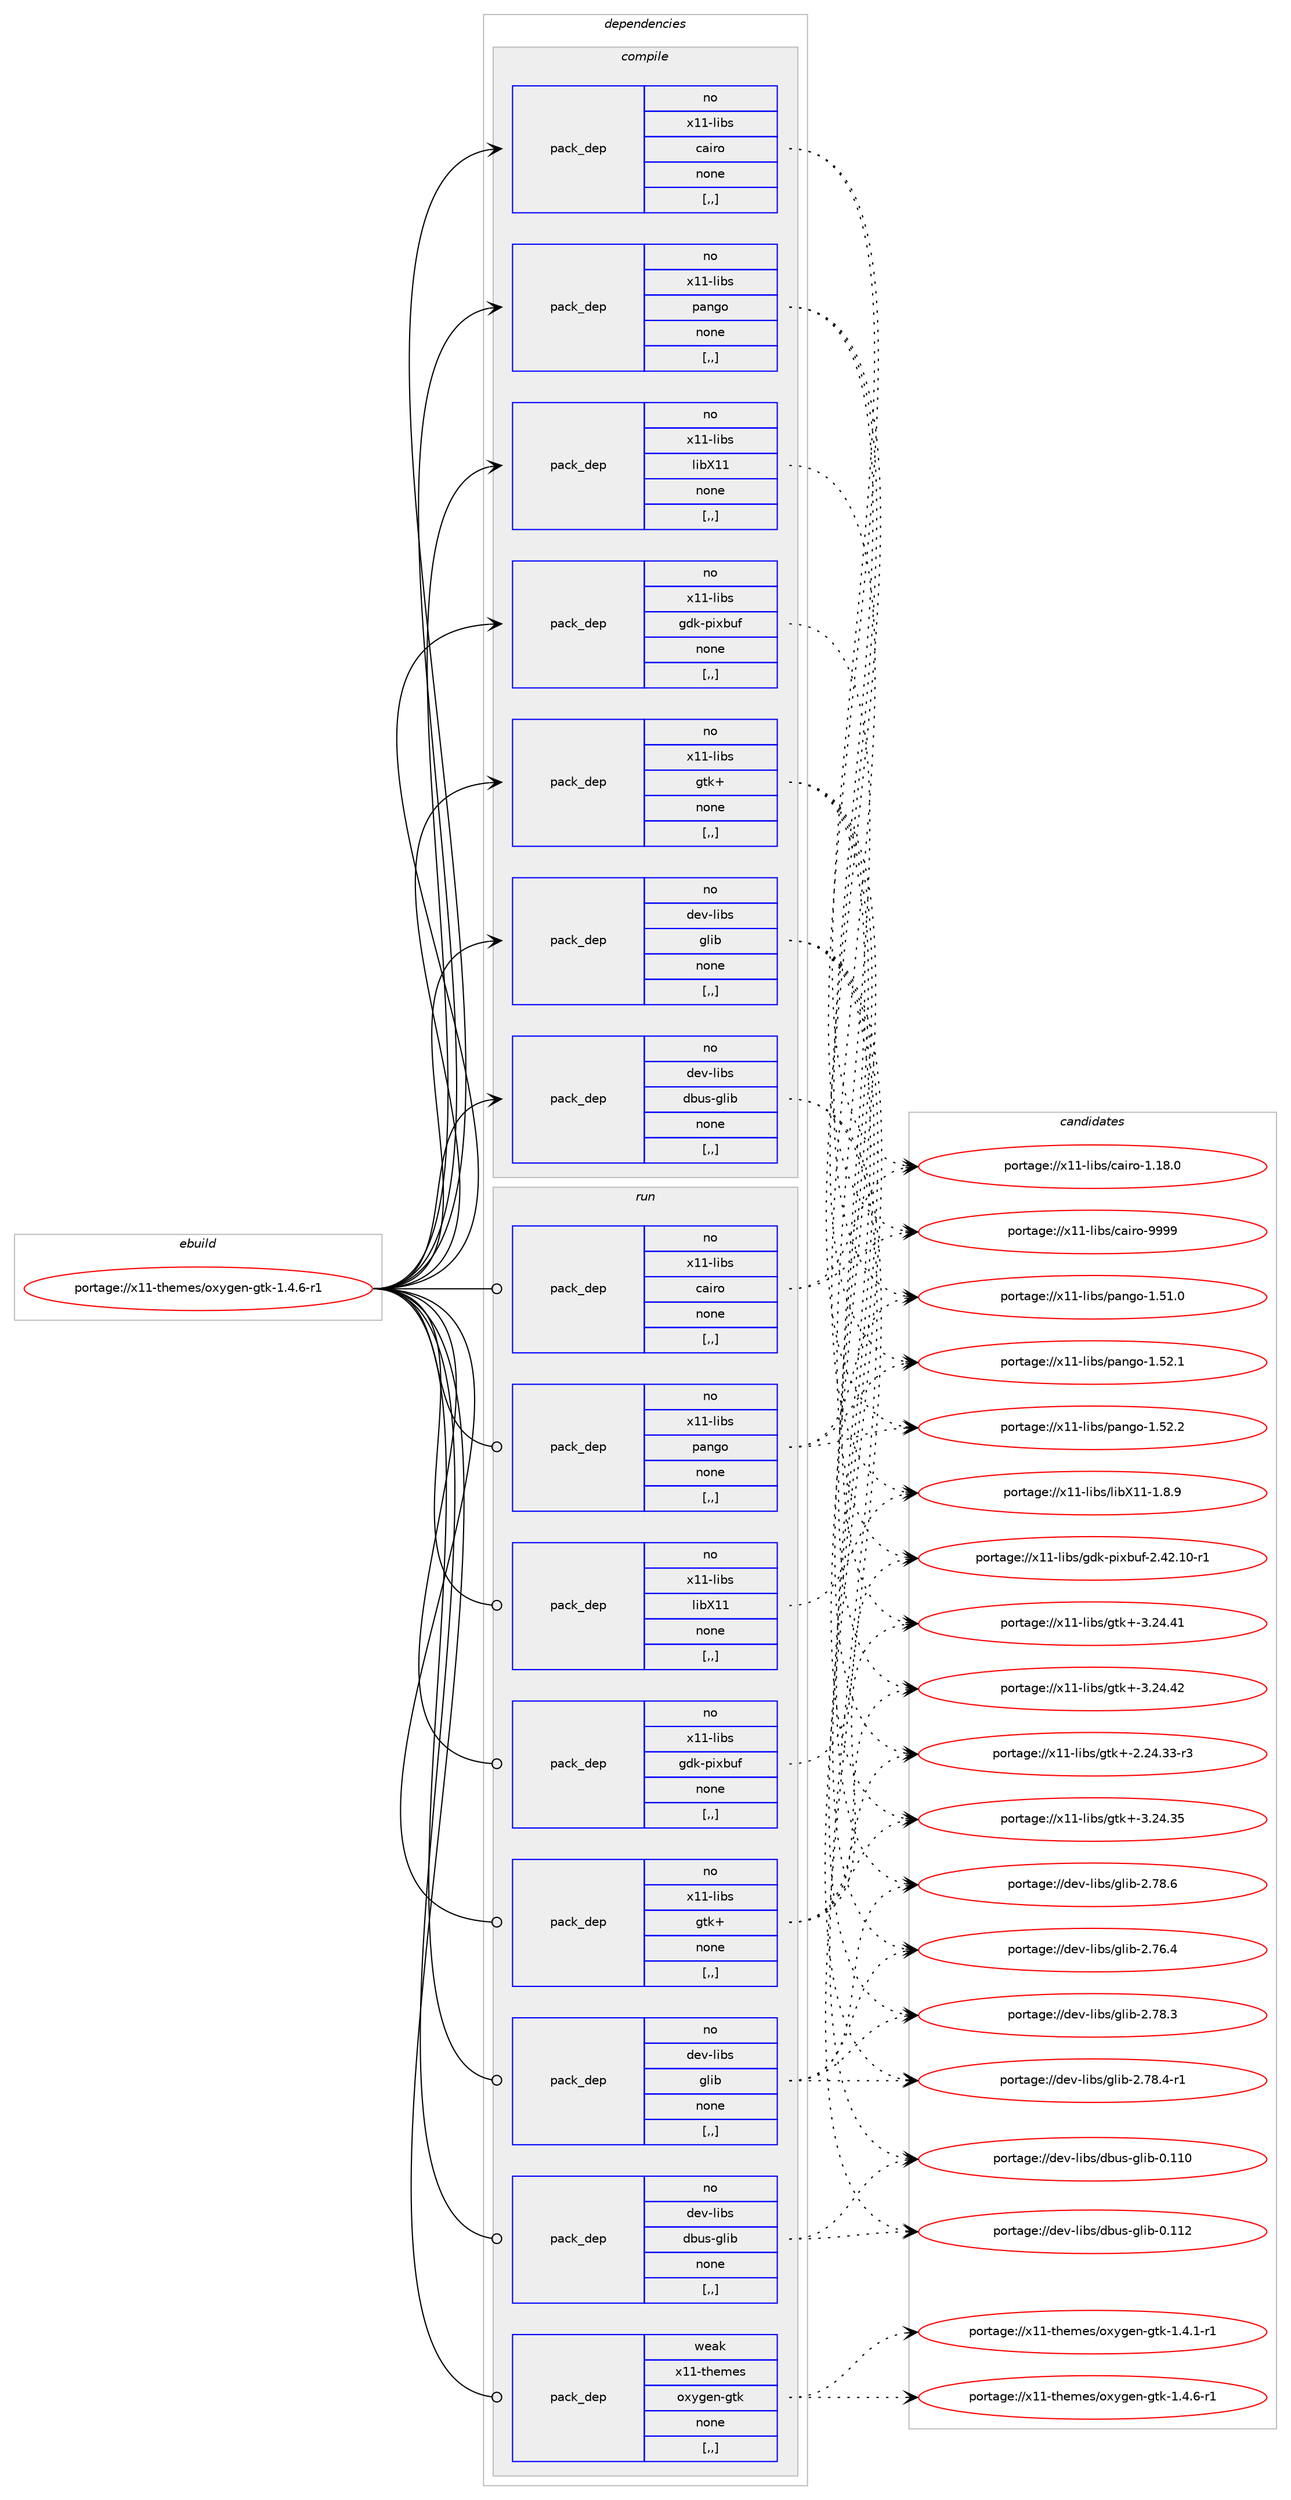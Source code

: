 digraph prolog {

# *************
# Graph options
# *************

newrank=true;
concentrate=true;
compound=true;
graph [rankdir=LR,fontname=Helvetica,fontsize=10,ranksep=1.5];#, ranksep=2.5, nodesep=0.2];
edge  [arrowhead=vee];
node  [fontname=Helvetica,fontsize=10];

# **********
# The ebuild
# **********

subgraph cluster_leftcol {
color=gray;
rank=same;
label=<<i>ebuild</i>>;
id [label="portage://x11-themes/oxygen-gtk-1.4.6-r1", color=red, width=4, href="../x11-themes/oxygen-gtk-1.4.6-r1.svg"];
}

# ****************
# The dependencies
# ****************

subgraph cluster_midcol {
color=gray;
label=<<i>dependencies</i>>;
subgraph cluster_compile {
fillcolor="#eeeeee";
style=filled;
label=<<i>compile</i>>;
subgraph pack334092 {
dependency457893 [label=<<TABLE BORDER="0" CELLBORDER="1" CELLSPACING="0" CELLPADDING="4" WIDTH="220"><TR><TD ROWSPAN="6" CELLPADDING="30">pack_dep</TD></TR><TR><TD WIDTH="110">no</TD></TR><TR><TD>dev-libs</TD></TR><TR><TD>dbus-glib</TD></TR><TR><TD>none</TD></TR><TR><TD>[,,]</TD></TR></TABLE>>, shape=none, color=blue];
}
id:e -> dependency457893:w [weight=20,style="solid",arrowhead="vee"];
subgraph pack334093 {
dependency457894 [label=<<TABLE BORDER="0" CELLBORDER="1" CELLSPACING="0" CELLPADDING="4" WIDTH="220"><TR><TD ROWSPAN="6" CELLPADDING="30">pack_dep</TD></TR><TR><TD WIDTH="110">no</TD></TR><TR><TD>dev-libs</TD></TR><TR><TD>glib</TD></TR><TR><TD>none</TD></TR><TR><TD>[,,]</TD></TR></TABLE>>, shape=none, color=blue];
}
id:e -> dependency457894:w [weight=20,style="solid",arrowhead="vee"];
subgraph pack334094 {
dependency457895 [label=<<TABLE BORDER="0" CELLBORDER="1" CELLSPACING="0" CELLPADDING="4" WIDTH="220"><TR><TD ROWSPAN="6" CELLPADDING="30">pack_dep</TD></TR><TR><TD WIDTH="110">no</TD></TR><TR><TD>x11-libs</TD></TR><TR><TD>cairo</TD></TR><TR><TD>none</TD></TR><TR><TD>[,,]</TD></TR></TABLE>>, shape=none, color=blue];
}
id:e -> dependency457895:w [weight=20,style="solid",arrowhead="vee"];
subgraph pack334095 {
dependency457896 [label=<<TABLE BORDER="0" CELLBORDER="1" CELLSPACING="0" CELLPADDING="4" WIDTH="220"><TR><TD ROWSPAN="6" CELLPADDING="30">pack_dep</TD></TR><TR><TD WIDTH="110">no</TD></TR><TR><TD>x11-libs</TD></TR><TR><TD>gdk-pixbuf</TD></TR><TR><TD>none</TD></TR><TR><TD>[,,]</TD></TR></TABLE>>, shape=none, color=blue];
}
id:e -> dependency457896:w [weight=20,style="solid",arrowhead="vee"];
subgraph pack334096 {
dependency457897 [label=<<TABLE BORDER="0" CELLBORDER="1" CELLSPACING="0" CELLPADDING="4" WIDTH="220"><TR><TD ROWSPAN="6" CELLPADDING="30">pack_dep</TD></TR><TR><TD WIDTH="110">no</TD></TR><TR><TD>x11-libs</TD></TR><TR><TD>gtk+</TD></TR><TR><TD>none</TD></TR><TR><TD>[,,]</TD></TR></TABLE>>, shape=none, color=blue];
}
id:e -> dependency457897:w [weight=20,style="solid",arrowhead="vee"];
subgraph pack334097 {
dependency457898 [label=<<TABLE BORDER="0" CELLBORDER="1" CELLSPACING="0" CELLPADDING="4" WIDTH="220"><TR><TD ROWSPAN="6" CELLPADDING="30">pack_dep</TD></TR><TR><TD WIDTH="110">no</TD></TR><TR><TD>x11-libs</TD></TR><TR><TD>libX11</TD></TR><TR><TD>none</TD></TR><TR><TD>[,,]</TD></TR></TABLE>>, shape=none, color=blue];
}
id:e -> dependency457898:w [weight=20,style="solid",arrowhead="vee"];
subgraph pack334098 {
dependency457899 [label=<<TABLE BORDER="0" CELLBORDER="1" CELLSPACING="0" CELLPADDING="4" WIDTH="220"><TR><TD ROWSPAN="6" CELLPADDING="30">pack_dep</TD></TR><TR><TD WIDTH="110">no</TD></TR><TR><TD>x11-libs</TD></TR><TR><TD>pango</TD></TR><TR><TD>none</TD></TR><TR><TD>[,,]</TD></TR></TABLE>>, shape=none, color=blue];
}
id:e -> dependency457899:w [weight=20,style="solid",arrowhead="vee"];
}
subgraph cluster_compileandrun {
fillcolor="#eeeeee";
style=filled;
label=<<i>compile and run</i>>;
}
subgraph cluster_run {
fillcolor="#eeeeee";
style=filled;
label=<<i>run</i>>;
subgraph pack334099 {
dependency457900 [label=<<TABLE BORDER="0" CELLBORDER="1" CELLSPACING="0" CELLPADDING="4" WIDTH="220"><TR><TD ROWSPAN="6" CELLPADDING="30">pack_dep</TD></TR><TR><TD WIDTH="110">no</TD></TR><TR><TD>dev-libs</TD></TR><TR><TD>dbus-glib</TD></TR><TR><TD>none</TD></TR><TR><TD>[,,]</TD></TR></TABLE>>, shape=none, color=blue];
}
id:e -> dependency457900:w [weight=20,style="solid",arrowhead="odot"];
subgraph pack334100 {
dependency457901 [label=<<TABLE BORDER="0" CELLBORDER="1" CELLSPACING="0" CELLPADDING="4" WIDTH="220"><TR><TD ROWSPAN="6" CELLPADDING="30">pack_dep</TD></TR><TR><TD WIDTH="110">no</TD></TR><TR><TD>dev-libs</TD></TR><TR><TD>glib</TD></TR><TR><TD>none</TD></TR><TR><TD>[,,]</TD></TR></TABLE>>, shape=none, color=blue];
}
id:e -> dependency457901:w [weight=20,style="solid",arrowhead="odot"];
subgraph pack334101 {
dependency457902 [label=<<TABLE BORDER="0" CELLBORDER="1" CELLSPACING="0" CELLPADDING="4" WIDTH="220"><TR><TD ROWSPAN="6" CELLPADDING="30">pack_dep</TD></TR><TR><TD WIDTH="110">no</TD></TR><TR><TD>x11-libs</TD></TR><TR><TD>cairo</TD></TR><TR><TD>none</TD></TR><TR><TD>[,,]</TD></TR></TABLE>>, shape=none, color=blue];
}
id:e -> dependency457902:w [weight=20,style="solid",arrowhead="odot"];
subgraph pack334102 {
dependency457903 [label=<<TABLE BORDER="0" CELLBORDER="1" CELLSPACING="0" CELLPADDING="4" WIDTH="220"><TR><TD ROWSPAN="6" CELLPADDING="30">pack_dep</TD></TR><TR><TD WIDTH="110">no</TD></TR><TR><TD>x11-libs</TD></TR><TR><TD>gdk-pixbuf</TD></TR><TR><TD>none</TD></TR><TR><TD>[,,]</TD></TR></TABLE>>, shape=none, color=blue];
}
id:e -> dependency457903:w [weight=20,style="solid",arrowhead="odot"];
subgraph pack334103 {
dependency457904 [label=<<TABLE BORDER="0" CELLBORDER="1" CELLSPACING="0" CELLPADDING="4" WIDTH="220"><TR><TD ROWSPAN="6" CELLPADDING="30">pack_dep</TD></TR><TR><TD WIDTH="110">no</TD></TR><TR><TD>x11-libs</TD></TR><TR><TD>gtk+</TD></TR><TR><TD>none</TD></TR><TR><TD>[,,]</TD></TR></TABLE>>, shape=none, color=blue];
}
id:e -> dependency457904:w [weight=20,style="solid",arrowhead="odot"];
subgraph pack334104 {
dependency457905 [label=<<TABLE BORDER="0" CELLBORDER="1" CELLSPACING="0" CELLPADDING="4" WIDTH="220"><TR><TD ROWSPAN="6" CELLPADDING="30">pack_dep</TD></TR><TR><TD WIDTH="110">no</TD></TR><TR><TD>x11-libs</TD></TR><TR><TD>libX11</TD></TR><TR><TD>none</TD></TR><TR><TD>[,,]</TD></TR></TABLE>>, shape=none, color=blue];
}
id:e -> dependency457905:w [weight=20,style="solid",arrowhead="odot"];
subgraph pack334105 {
dependency457906 [label=<<TABLE BORDER="0" CELLBORDER="1" CELLSPACING="0" CELLPADDING="4" WIDTH="220"><TR><TD ROWSPAN="6" CELLPADDING="30">pack_dep</TD></TR><TR><TD WIDTH="110">no</TD></TR><TR><TD>x11-libs</TD></TR><TR><TD>pango</TD></TR><TR><TD>none</TD></TR><TR><TD>[,,]</TD></TR></TABLE>>, shape=none, color=blue];
}
id:e -> dependency457906:w [weight=20,style="solid",arrowhead="odot"];
subgraph pack334106 {
dependency457907 [label=<<TABLE BORDER="0" CELLBORDER="1" CELLSPACING="0" CELLPADDING="4" WIDTH="220"><TR><TD ROWSPAN="6" CELLPADDING="30">pack_dep</TD></TR><TR><TD WIDTH="110">weak</TD></TR><TR><TD>x11-themes</TD></TR><TR><TD>oxygen-gtk</TD></TR><TR><TD>none</TD></TR><TR><TD>[,,]</TD></TR></TABLE>>, shape=none, color=blue];
}
id:e -> dependency457907:w [weight=20,style="solid",arrowhead="odot"];
}
}

# **************
# The candidates
# **************

subgraph cluster_choices {
rank=same;
color=gray;
label=<<i>candidates</i>>;

subgraph choice334092 {
color=black;
nodesep=1;
choice100101118451081059811547100981171154510310810598454846494948 [label="portage://dev-libs/dbus-glib-0.110", color=red, width=4,href="../dev-libs/dbus-glib-0.110.svg"];
choice100101118451081059811547100981171154510310810598454846494950 [label="portage://dev-libs/dbus-glib-0.112", color=red, width=4,href="../dev-libs/dbus-glib-0.112.svg"];
dependency457893:e -> choice100101118451081059811547100981171154510310810598454846494948:w [style=dotted,weight="100"];
dependency457893:e -> choice100101118451081059811547100981171154510310810598454846494950:w [style=dotted,weight="100"];
}
subgraph choice334093 {
color=black;
nodesep=1;
choice1001011184510810598115471031081059845504655544652 [label="portage://dev-libs/glib-2.76.4", color=red, width=4,href="../dev-libs/glib-2.76.4.svg"];
choice1001011184510810598115471031081059845504655564651 [label="portage://dev-libs/glib-2.78.3", color=red, width=4,href="../dev-libs/glib-2.78.3.svg"];
choice10010111845108105981154710310810598455046555646524511449 [label="portage://dev-libs/glib-2.78.4-r1", color=red, width=4,href="../dev-libs/glib-2.78.4-r1.svg"];
choice1001011184510810598115471031081059845504655564654 [label="portage://dev-libs/glib-2.78.6", color=red, width=4,href="../dev-libs/glib-2.78.6.svg"];
dependency457894:e -> choice1001011184510810598115471031081059845504655544652:w [style=dotted,weight="100"];
dependency457894:e -> choice1001011184510810598115471031081059845504655564651:w [style=dotted,weight="100"];
dependency457894:e -> choice10010111845108105981154710310810598455046555646524511449:w [style=dotted,weight="100"];
dependency457894:e -> choice1001011184510810598115471031081059845504655564654:w [style=dotted,weight="100"];
}
subgraph choice334094 {
color=black;
nodesep=1;
choice1204949451081059811547999710511411145494649564648 [label="portage://x11-libs/cairo-1.18.0", color=red, width=4,href="../x11-libs/cairo-1.18.0.svg"];
choice120494945108105981154799971051141114557575757 [label="portage://x11-libs/cairo-9999", color=red, width=4,href="../x11-libs/cairo-9999.svg"];
dependency457895:e -> choice1204949451081059811547999710511411145494649564648:w [style=dotted,weight="100"];
dependency457895:e -> choice120494945108105981154799971051141114557575757:w [style=dotted,weight="100"];
}
subgraph choice334095 {
color=black;
nodesep=1;
choice1204949451081059811547103100107451121051209811710245504652504649484511449 [label="portage://x11-libs/gdk-pixbuf-2.42.10-r1", color=red, width=4,href="../x11-libs/gdk-pixbuf-2.42.10-r1.svg"];
dependency457896:e -> choice1204949451081059811547103100107451121051209811710245504652504649484511449:w [style=dotted,weight="100"];
}
subgraph choice334096 {
color=black;
nodesep=1;
choice12049494510810598115471031161074345504650524651514511451 [label="portage://x11-libs/gtk+-2.24.33-r3", color=red, width=4,href="../x11-libs/gtk+-2.24.33-r3.svg"];
choice1204949451081059811547103116107434551465052465153 [label="portage://x11-libs/gtk+-3.24.35", color=red, width=4,href="../x11-libs/gtk+-3.24.35.svg"];
choice1204949451081059811547103116107434551465052465249 [label="portage://x11-libs/gtk+-3.24.41", color=red, width=4,href="../x11-libs/gtk+-3.24.41.svg"];
choice1204949451081059811547103116107434551465052465250 [label="portage://x11-libs/gtk+-3.24.42", color=red, width=4,href="../x11-libs/gtk+-3.24.42.svg"];
dependency457897:e -> choice12049494510810598115471031161074345504650524651514511451:w [style=dotted,weight="100"];
dependency457897:e -> choice1204949451081059811547103116107434551465052465153:w [style=dotted,weight="100"];
dependency457897:e -> choice1204949451081059811547103116107434551465052465249:w [style=dotted,weight="100"];
dependency457897:e -> choice1204949451081059811547103116107434551465052465250:w [style=dotted,weight="100"];
}
subgraph choice334097 {
color=black;
nodesep=1;
choice120494945108105981154710810598884949454946564657 [label="portage://x11-libs/libX11-1.8.9", color=red, width=4,href="../x11-libs/libX11-1.8.9.svg"];
dependency457898:e -> choice120494945108105981154710810598884949454946564657:w [style=dotted,weight="100"];
}
subgraph choice334098 {
color=black;
nodesep=1;
choice12049494510810598115471129711010311145494653494648 [label="portage://x11-libs/pango-1.51.0", color=red, width=4,href="../x11-libs/pango-1.51.0.svg"];
choice12049494510810598115471129711010311145494653504649 [label="portage://x11-libs/pango-1.52.1", color=red, width=4,href="../x11-libs/pango-1.52.1.svg"];
choice12049494510810598115471129711010311145494653504650 [label="portage://x11-libs/pango-1.52.2", color=red, width=4,href="../x11-libs/pango-1.52.2.svg"];
dependency457899:e -> choice12049494510810598115471129711010311145494653494648:w [style=dotted,weight="100"];
dependency457899:e -> choice12049494510810598115471129711010311145494653504649:w [style=dotted,weight="100"];
dependency457899:e -> choice12049494510810598115471129711010311145494653504650:w [style=dotted,weight="100"];
}
subgraph choice334099 {
color=black;
nodesep=1;
choice100101118451081059811547100981171154510310810598454846494948 [label="portage://dev-libs/dbus-glib-0.110", color=red, width=4,href="../dev-libs/dbus-glib-0.110.svg"];
choice100101118451081059811547100981171154510310810598454846494950 [label="portage://dev-libs/dbus-glib-0.112", color=red, width=4,href="../dev-libs/dbus-glib-0.112.svg"];
dependency457900:e -> choice100101118451081059811547100981171154510310810598454846494948:w [style=dotted,weight="100"];
dependency457900:e -> choice100101118451081059811547100981171154510310810598454846494950:w [style=dotted,weight="100"];
}
subgraph choice334100 {
color=black;
nodesep=1;
choice1001011184510810598115471031081059845504655544652 [label="portage://dev-libs/glib-2.76.4", color=red, width=4,href="../dev-libs/glib-2.76.4.svg"];
choice1001011184510810598115471031081059845504655564651 [label="portage://dev-libs/glib-2.78.3", color=red, width=4,href="../dev-libs/glib-2.78.3.svg"];
choice10010111845108105981154710310810598455046555646524511449 [label="portage://dev-libs/glib-2.78.4-r1", color=red, width=4,href="../dev-libs/glib-2.78.4-r1.svg"];
choice1001011184510810598115471031081059845504655564654 [label="portage://dev-libs/glib-2.78.6", color=red, width=4,href="../dev-libs/glib-2.78.6.svg"];
dependency457901:e -> choice1001011184510810598115471031081059845504655544652:w [style=dotted,weight="100"];
dependency457901:e -> choice1001011184510810598115471031081059845504655564651:w [style=dotted,weight="100"];
dependency457901:e -> choice10010111845108105981154710310810598455046555646524511449:w [style=dotted,weight="100"];
dependency457901:e -> choice1001011184510810598115471031081059845504655564654:w [style=dotted,weight="100"];
}
subgraph choice334101 {
color=black;
nodesep=1;
choice1204949451081059811547999710511411145494649564648 [label="portage://x11-libs/cairo-1.18.0", color=red, width=4,href="../x11-libs/cairo-1.18.0.svg"];
choice120494945108105981154799971051141114557575757 [label="portage://x11-libs/cairo-9999", color=red, width=4,href="../x11-libs/cairo-9999.svg"];
dependency457902:e -> choice1204949451081059811547999710511411145494649564648:w [style=dotted,weight="100"];
dependency457902:e -> choice120494945108105981154799971051141114557575757:w [style=dotted,weight="100"];
}
subgraph choice334102 {
color=black;
nodesep=1;
choice1204949451081059811547103100107451121051209811710245504652504649484511449 [label="portage://x11-libs/gdk-pixbuf-2.42.10-r1", color=red, width=4,href="../x11-libs/gdk-pixbuf-2.42.10-r1.svg"];
dependency457903:e -> choice1204949451081059811547103100107451121051209811710245504652504649484511449:w [style=dotted,weight="100"];
}
subgraph choice334103 {
color=black;
nodesep=1;
choice12049494510810598115471031161074345504650524651514511451 [label="portage://x11-libs/gtk+-2.24.33-r3", color=red, width=4,href="../x11-libs/gtk+-2.24.33-r3.svg"];
choice1204949451081059811547103116107434551465052465153 [label="portage://x11-libs/gtk+-3.24.35", color=red, width=4,href="../x11-libs/gtk+-3.24.35.svg"];
choice1204949451081059811547103116107434551465052465249 [label="portage://x11-libs/gtk+-3.24.41", color=red, width=4,href="../x11-libs/gtk+-3.24.41.svg"];
choice1204949451081059811547103116107434551465052465250 [label="portage://x11-libs/gtk+-3.24.42", color=red, width=4,href="../x11-libs/gtk+-3.24.42.svg"];
dependency457904:e -> choice12049494510810598115471031161074345504650524651514511451:w [style=dotted,weight="100"];
dependency457904:e -> choice1204949451081059811547103116107434551465052465153:w [style=dotted,weight="100"];
dependency457904:e -> choice1204949451081059811547103116107434551465052465249:w [style=dotted,weight="100"];
dependency457904:e -> choice1204949451081059811547103116107434551465052465250:w [style=dotted,weight="100"];
}
subgraph choice334104 {
color=black;
nodesep=1;
choice120494945108105981154710810598884949454946564657 [label="portage://x11-libs/libX11-1.8.9", color=red, width=4,href="../x11-libs/libX11-1.8.9.svg"];
dependency457905:e -> choice120494945108105981154710810598884949454946564657:w [style=dotted,weight="100"];
}
subgraph choice334105 {
color=black;
nodesep=1;
choice12049494510810598115471129711010311145494653494648 [label="portage://x11-libs/pango-1.51.0", color=red, width=4,href="../x11-libs/pango-1.51.0.svg"];
choice12049494510810598115471129711010311145494653504649 [label="portage://x11-libs/pango-1.52.1", color=red, width=4,href="../x11-libs/pango-1.52.1.svg"];
choice12049494510810598115471129711010311145494653504650 [label="portage://x11-libs/pango-1.52.2", color=red, width=4,href="../x11-libs/pango-1.52.2.svg"];
dependency457906:e -> choice12049494510810598115471129711010311145494653494648:w [style=dotted,weight="100"];
dependency457906:e -> choice12049494510810598115471129711010311145494653504649:w [style=dotted,weight="100"];
dependency457906:e -> choice12049494510810598115471129711010311145494653504650:w [style=dotted,weight="100"];
}
subgraph choice334106 {
color=black;
nodesep=1;
choice12049494511610410110910111547111120121103101110451031161074549465246494511449 [label="portage://x11-themes/oxygen-gtk-1.4.1-r1", color=red, width=4,href="../x11-themes/oxygen-gtk-1.4.1-r1.svg"];
choice12049494511610410110910111547111120121103101110451031161074549465246544511449 [label="portage://x11-themes/oxygen-gtk-1.4.6-r1", color=red, width=4,href="../x11-themes/oxygen-gtk-1.4.6-r1.svg"];
dependency457907:e -> choice12049494511610410110910111547111120121103101110451031161074549465246494511449:w [style=dotted,weight="100"];
dependency457907:e -> choice12049494511610410110910111547111120121103101110451031161074549465246544511449:w [style=dotted,weight="100"];
}
}

}
